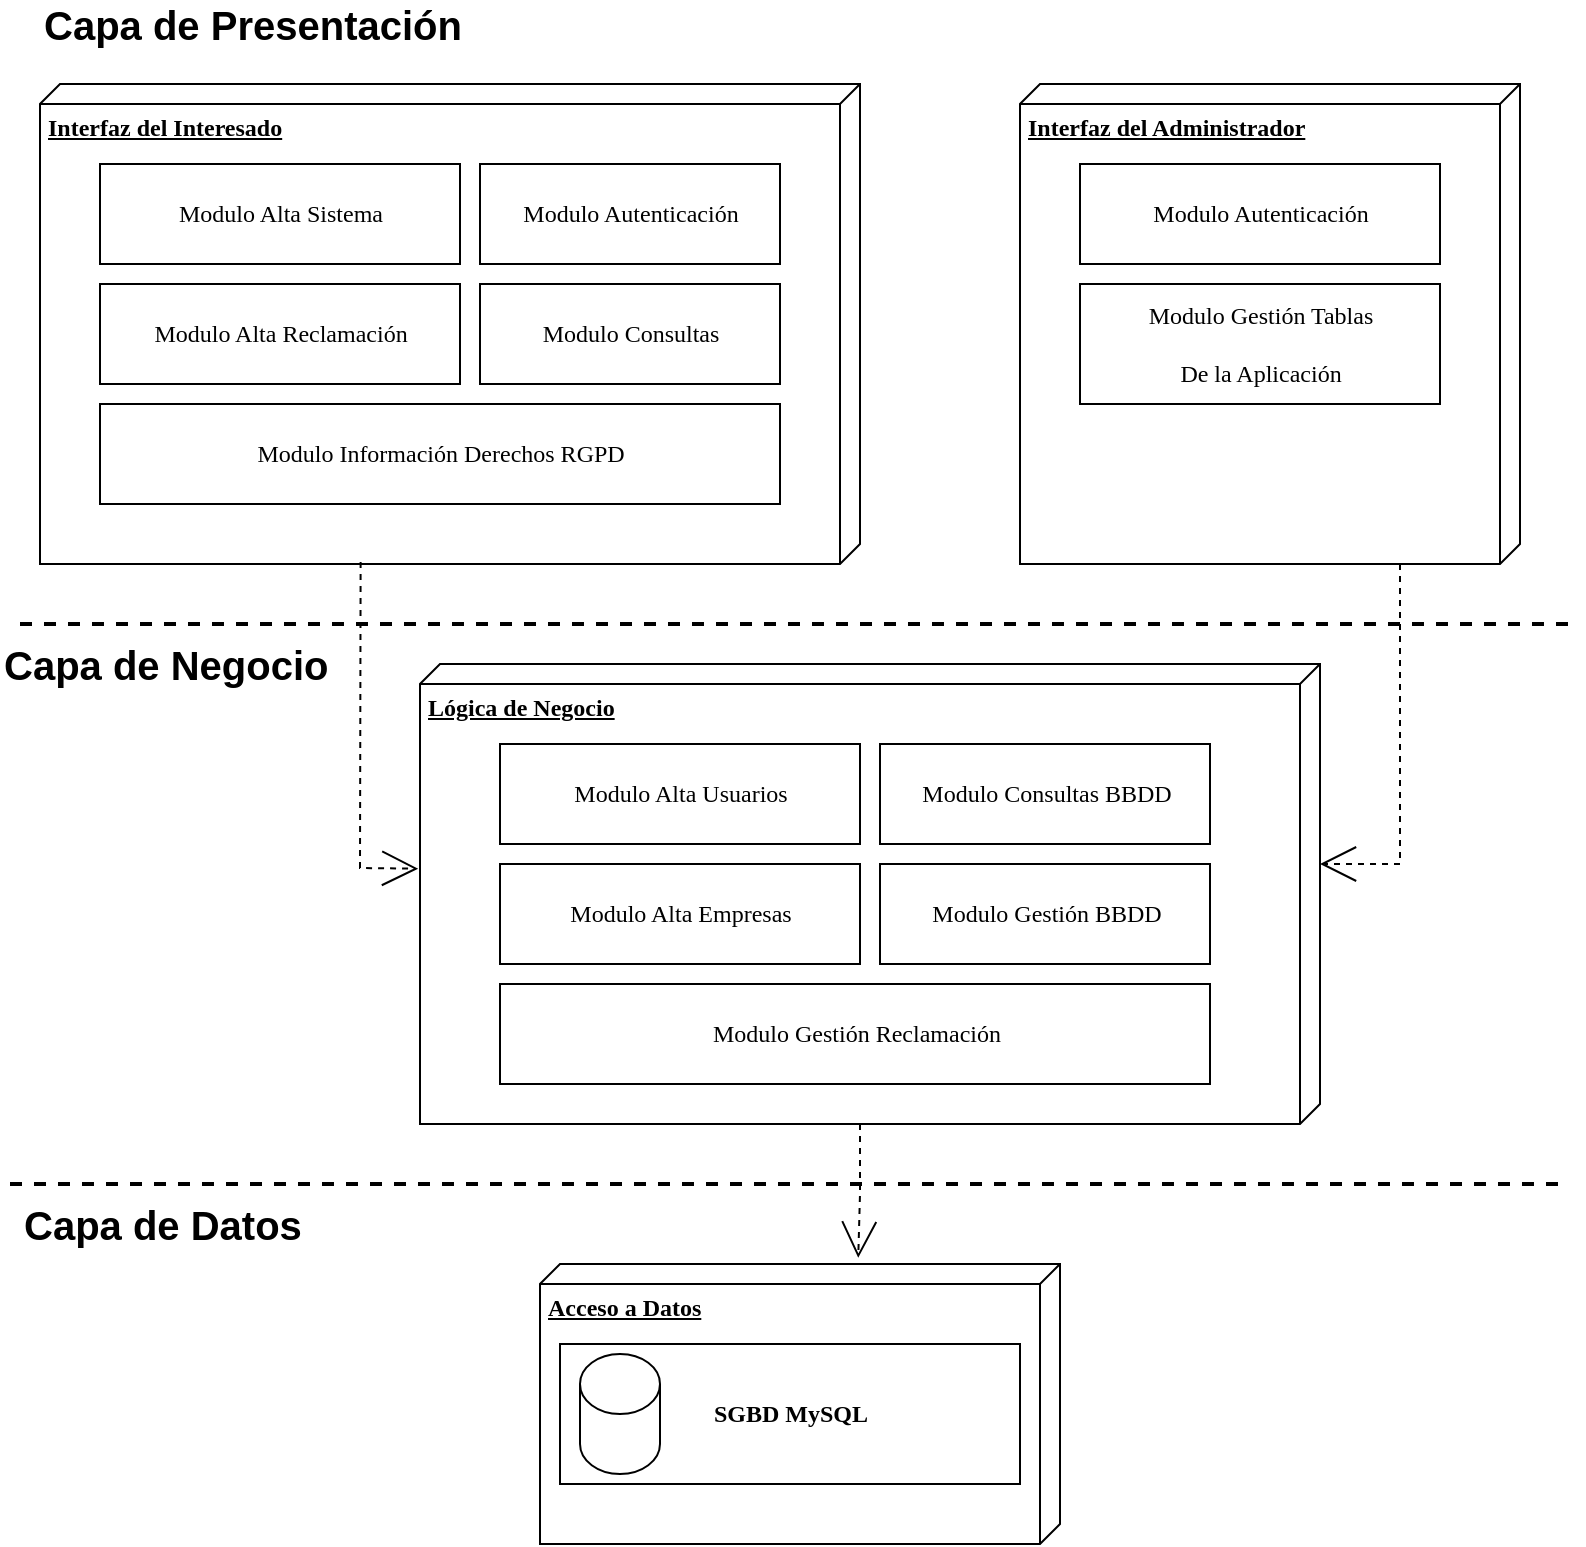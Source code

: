 <mxfile version="14.9.6" type="device"><diagram name="Page-1" id="5f0bae14-7c28-e335-631c-24af17079c00"><mxGraphModel dx="1019" dy="519" grid="1" gridSize="10" guides="1" tooltips="1" connect="1" arrows="1" fold="1" page="1" pageScale="1" pageWidth="1100" pageHeight="850" background="none" math="0" shadow="0"><root><mxCell id="0"/><mxCell id="1" parent="0"/><mxCell id="39150e848f15840c-1" value="&lt;b&gt;Interfaz del Interesado&lt;/b&gt;" style="verticalAlign=top;align=left;spacingTop=8;spacingLeft=2;spacingRight=12;shape=cube;size=10;direction=south;fontStyle=4;html=1;rounded=0;shadow=0;comic=0;labelBackgroundColor=none;strokeWidth=1;fontFamily=Verdana;fontSize=12" parent="1" vertex="1"><mxGeometry x="40" y="50" width="410" height="240" as="geometry"/></mxCell><mxCell id="39150e848f15840c-2" value="&lt;b&gt;Interfaz del Administrador&lt;/b&gt;" style="verticalAlign=top;align=left;spacingTop=8;spacingLeft=2;spacingRight=12;shape=cube;size=10;direction=south;fontStyle=4;html=1;rounded=0;shadow=0;comic=0;labelBackgroundColor=none;strokeWidth=1;fontFamily=Verdana;fontSize=12" parent="1" vertex="1"><mxGeometry x="530" y="50" width="250" height="240" as="geometry"/></mxCell><mxCell id="39150e848f15840c-4" value="Modulo Alta Sistema" style="html=1;rounded=0;shadow=0;comic=0;labelBackgroundColor=none;strokeWidth=1;fontFamily=Verdana;fontSize=12;align=center;" parent="1" vertex="1"><mxGeometry x="70" y="90" width="180" height="50" as="geometry"/></mxCell><mxCell id="39150e848f15840c-6" value="" style="ellipse;whiteSpace=wrap;html=1;rounded=0;shadow=0;comic=0;labelBackgroundColor=none;strokeWidth=1;fontFamily=Verdana;fontSize=12;align=center;" parent="1" vertex="1"><mxGeometry x="360" y="230" width="20" height="20" as="geometry"/></mxCell><mxCell id="39150e848f15840c-11" style="edgeStyle=none;rounded=0;html=1;dashed=1;labelBackgroundColor=none;startArrow=none;startFill=0;startSize=8;endArrow=open;endFill=0;endSize=16;fontFamily=Verdana;fontSize=12;exitX=0.996;exitY=0.609;exitDx=0;exitDy=0;exitPerimeter=0;entryX=0.445;entryY=1.002;entryDx=0;entryDy=0;entryPerimeter=0;" parent="1" source="39150e848f15840c-1" edge="1" target="lHlzipZzJOa612qiXlYu-12"><mxGeometry relative="1" as="geometry"><mxPoint x="484.4" y="460" as="sourcePoint"/><mxPoint x="240" y="444" as="targetPoint"/><Array as="points"><mxPoint x="200" y="442"/></Array></mxGeometry></mxCell><mxCell id="39150e848f15840c-12" style="edgeStyle=none;rounded=0;html=1;dashed=1;labelBackgroundColor=none;startArrow=none;startFill=0;startSize=8;endArrow=open;endFill=0;endSize=16;fontFamily=Verdana;fontSize=12;exitX=1;exitY=0.24;exitDx=0;exitDy=0;exitPerimeter=0;" parent="1" source="39150e848f15840c-2" edge="1"><mxGeometry relative="1" as="geometry"><mxPoint x="790" y="410" as="sourcePoint"/><mxPoint x="680" y="440" as="targetPoint"/><Array as="points"><mxPoint x="720" y="440"/></Array></mxGeometry></mxCell><mxCell id="39150e848f15840c-16" style="edgeStyle=orthogonalEdgeStyle;rounded=0;html=1;dashed=1;labelBackgroundColor=none;startArrow=none;startFill=0;startSize=8;endArrow=open;endFill=0;endSize=16;fontFamily=Verdana;fontSize=12;entryX=-0.022;entryY=0.388;entryDx=0;entryDy=0;entryPerimeter=0;exitX=0;exitY=0;exitDx=230;exitDy=230;exitPerimeter=0;" parent="1" target="lHlzipZzJOa612qiXlYu-1" edge="1" source="lHlzipZzJOa612qiXlYu-12"><mxGeometry relative="1" as="geometry"><mxPoint x="500" y="570" as="sourcePoint"/><mxPoint x="830" y="480" as="targetPoint"/></mxGeometry></mxCell><mxCell id="39150e848f15840c-17" style="edgeStyle=orthogonalEdgeStyle;rounded=0;html=1;labelBackgroundColor=none;startArrow=none;startFill=0;startSize=8;endArrow=none;endFill=0;endSize=16;fontFamily=Verdana;fontSize=12;dashed=1;strokeWidth=2;" parent="1" edge="1"><mxGeometry relative="1" as="geometry"><Array as="points"><mxPoint x="740" y="320"/><mxPoint x="740" y="320"/></Array><mxPoint x="30" y="320" as="sourcePoint"/><mxPoint x="810" y="320" as="targetPoint"/></mxGeometry></mxCell><mxCell id="lHlzipZzJOa612qiXlYu-1" value="&lt;b&gt;Acceso a Datos&lt;/b&gt;" style="verticalAlign=top;align=left;spacingTop=8;spacingLeft=2;spacingRight=12;shape=cube;size=10;direction=south;fontStyle=4;html=1;rounded=0;shadow=0;comic=0;labelBackgroundColor=none;strokeWidth=1;fontFamily=Verdana;fontSize=12" parent="1" vertex="1"><mxGeometry x="290" y="640" width="260" height="140" as="geometry"/></mxCell><mxCell id="lHlzipZzJOa612qiXlYu-2" value="&lt;b&gt;SGBD MySQL&lt;/b&gt;" style="html=1;rounded=0;shadow=0;comic=0;labelBackgroundColor=none;strokeWidth=1;fontFamily=Verdana;fontSize=12;align=center;" parent="1" vertex="1"><mxGeometry x="300" y="680" width="230" height="70" as="geometry"/></mxCell><mxCell id="lHlzipZzJOa612qiXlYu-3" value="" style="shape=cylinder3;whiteSpace=wrap;html=1;boundedLbl=1;backgroundOutline=1;size=15;" parent="1" vertex="1"><mxGeometry x="310" y="685" width="40" height="60" as="geometry"/></mxCell><mxCell id="lHlzipZzJOa612qiXlYu-4" value="Capa de Presentación" style="text;html=1;strokeColor=none;fillColor=none;align=left;verticalAlign=middle;whiteSpace=wrap;rounded=0;fontStyle=1;fontSize=20;" parent="1" vertex="1"><mxGeometry x="40" y="10" width="260" height="20" as="geometry"/></mxCell><mxCell id="lHlzipZzJOa612qiXlYu-5" value="Modulo Autenticación" style="html=1;rounded=0;shadow=0;comic=0;labelBackgroundColor=none;strokeWidth=1;fontFamily=Verdana;fontSize=12;align=center;" parent="1" vertex="1"><mxGeometry x="260" y="90" width="150" height="50" as="geometry"/></mxCell><mxCell id="lHlzipZzJOa612qiXlYu-6" value="Modulo Alta Reclamación" style="html=1;rounded=0;shadow=0;comic=0;labelBackgroundColor=none;strokeWidth=1;fontFamily=Verdana;fontSize=12;align=center;" parent="1" vertex="1"><mxGeometry x="70" y="150" width="180" height="50" as="geometry"/></mxCell><mxCell id="lHlzipZzJOa612qiXlYu-7" value="Modulo Consultas" style="html=1;rounded=0;shadow=0;comic=0;labelBackgroundColor=none;strokeWidth=1;fontFamily=Verdana;fontSize=12;align=center;" parent="1" vertex="1"><mxGeometry x="260" y="150" width="150" height="50" as="geometry"/></mxCell><mxCell id="lHlzipZzJOa612qiXlYu-8" value="Modulo Información Derechos RGPD" style="html=1;rounded=0;shadow=0;comic=0;labelBackgroundColor=none;strokeWidth=1;fontFamily=Verdana;fontSize=12;align=center;" parent="1" vertex="1"><mxGeometry x="70" y="210" width="340" height="50" as="geometry"/></mxCell><mxCell id="lHlzipZzJOa612qiXlYu-9" value="Modulo Autenticación" style="html=1;rounded=0;shadow=0;comic=0;labelBackgroundColor=none;strokeWidth=1;fontFamily=Verdana;fontSize=12;align=center;" parent="1" vertex="1"><mxGeometry x="560" y="90" width="180" height="50" as="geometry"/></mxCell><mxCell id="lHlzipZzJOa612qiXlYu-10" value="Modulo Gestión Tablas&lt;br&gt;&lt;br&gt;De la Aplicación" style="html=1;rounded=0;shadow=0;comic=0;labelBackgroundColor=none;strokeWidth=1;fontFamily=Verdana;fontSize=12;align=center;" parent="1" vertex="1"><mxGeometry x="560" y="150" width="180" height="60" as="geometry"/></mxCell><mxCell id="lHlzipZzJOa612qiXlYu-11" style="edgeStyle=orthogonalEdgeStyle;rounded=0;html=1;labelBackgroundColor=none;startArrow=none;startFill=0;startSize=8;endArrow=none;endFill=0;endSize=16;fontFamily=Verdana;fontSize=12;dashed=1;strokeWidth=2;" parent="1" edge="1"><mxGeometry relative="1" as="geometry"><Array as="points"><mxPoint x="735" y="600"/><mxPoint x="735" y="600"/></Array><mxPoint x="25" y="600" as="sourcePoint"/><mxPoint x="805" y="600" as="targetPoint"/></mxGeometry></mxCell><mxCell id="lHlzipZzJOa612qiXlYu-12" value="&lt;b&gt;Lógica de Negocio&lt;/b&gt;" style="verticalAlign=top;align=left;spacingTop=8;spacingLeft=2;spacingRight=12;shape=cube;size=10;direction=south;fontStyle=4;html=1;rounded=0;shadow=0;comic=0;labelBackgroundColor=none;strokeWidth=1;fontFamily=Verdana;fontSize=12" parent="1" vertex="1"><mxGeometry x="230" y="340" width="450" height="230" as="geometry"/></mxCell><mxCell id="lHlzipZzJOa612qiXlYu-13" value="Modulo Alta Usuarios" style="html=1;rounded=0;shadow=0;comic=0;labelBackgroundColor=none;strokeWidth=1;fontFamily=Verdana;fontSize=12;align=center;" parent="1" vertex="1"><mxGeometry x="270" y="380" width="180" height="50" as="geometry"/></mxCell><mxCell id="lHlzipZzJOa612qiXlYu-14" value="Modulo Consultas BBDD" style="html=1;rounded=0;shadow=0;comic=0;labelBackgroundColor=none;strokeWidth=1;fontFamily=Verdana;fontSize=12;align=center;" parent="1" vertex="1"><mxGeometry x="460" y="380" width="165" height="50" as="geometry"/></mxCell><mxCell id="lHlzipZzJOa612qiXlYu-15" value="Modulo Alta Empresas" style="html=1;rounded=0;shadow=0;comic=0;labelBackgroundColor=none;strokeWidth=1;fontFamily=Verdana;fontSize=12;align=center;" parent="1" vertex="1"><mxGeometry x="270" y="440" width="180" height="50" as="geometry"/></mxCell><mxCell id="lHlzipZzJOa612qiXlYu-16" value="Modulo Gestión BBDD" style="html=1;rounded=0;shadow=0;comic=0;labelBackgroundColor=none;strokeWidth=1;fontFamily=Verdana;fontSize=12;align=center;" parent="1" vertex="1"><mxGeometry x="460" y="440" width="165" height="50" as="geometry"/></mxCell><mxCell id="lHlzipZzJOa612qiXlYu-17" value="Modulo Gestión Reclamación" style="html=1;rounded=0;shadow=0;comic=0;labelBackgroundColor=none;strokeWidth=1;fontFamily=Verdana;fontSize=12;align=center;" parent="1" vertex="1"><mxGeometry x="270" y="500" width="355" height="50" as="geometry"/></mxCell><mxCell id="WXRcTpDlbzYYhNDgYHSQ-1" value="Capa de Negocio" style="text;html=1;strokeColor=none;fillColor=none;align=left;verticalAlign=middle;whiteSpace=wrap;rounded=0;fontStyle=1;fontSize=20;" vertex="1" parent="1"><mxGeometry x="20" y="330" width="260" height="20" as="geometry"/></mxCell><mxCell id="WXRcTpDlbzYYhNDgYHSQ-2" value="Capa de Datos" style="text;html=1;strokeColor=none;fillColor=none;align=left;verticalAlign=middle;whiteSpace=wrap;rounded=0;fontStyle=1;fontSize=20;" vertex="1" parent="1"><mxGeometry x="30" y="610" width="260" height="20" as="geometry"/></mxCell></root></mxGraphModel></diagram></mxfile>